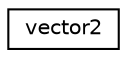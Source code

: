 digraph "Graphical Class Hierarchy"
{
  edge [fontname="Helvetica",fontsize="10",labelfontname="Helvetica",labelfontsize="10"];
  node [fontname="Helvetica",fontsize="10",shape=record];
  rankdir="LR";
  Node0 [label="vector2",height=0.2,width=0.4,color="black", fillcolor="white", style="filled",URL="$structvector2.html"];
}
